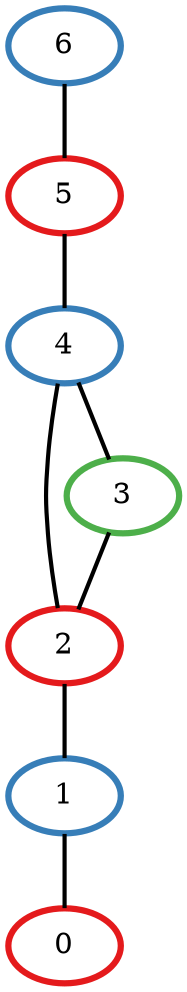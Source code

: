 graph G {
    0 [penwidth=3,label="0",color=1, colorscheme=set13]
    1 [penwidth=3,label="1",color=2, colorscheme=set13]
    2 [penwidth=3,label="2",color=1, colorscheme=set13]
    3 [penwidth=3,label="3",color=3, colorscheme=set13]
    4 [penwidth=3,label="4",color=2, colorscheme=set13]
    5 [penwidth=3,label="5",color=1, colorscheme=set13]
    6 [penwidth=3,label="6",color=2, colorscheme=set13]

    1--0[penwidth=2]
    2--1[penwidth=2]
    3--2[penwidth=2]
    4--3[penwidth=2]
    4--2[penwidth=2]
    5--4[penwidth=2]
    6--5[penwidth=2]
}